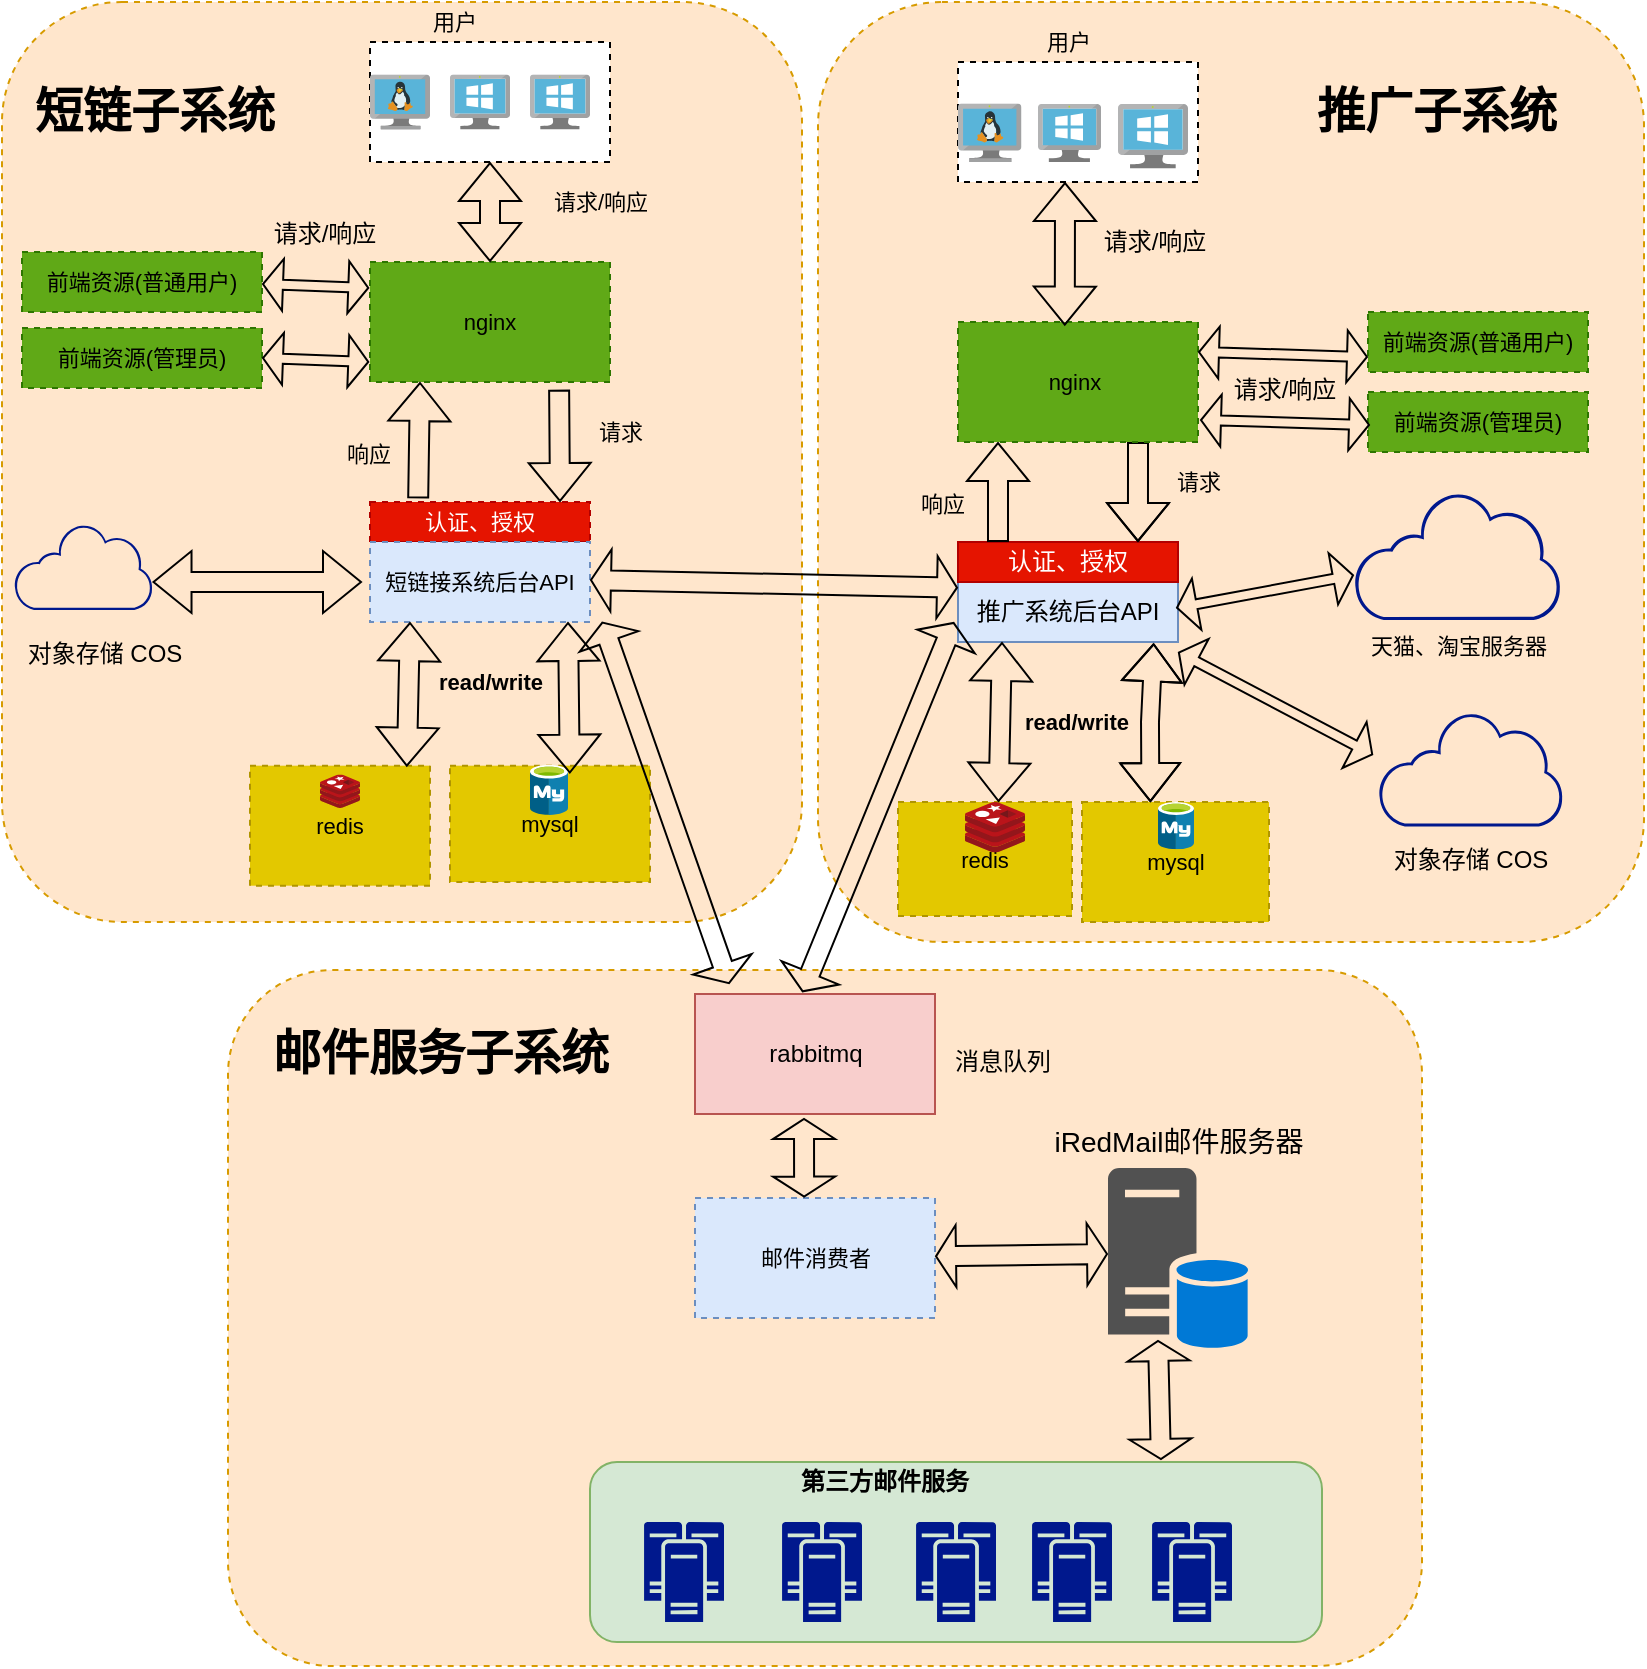 <mxfile version="18.1.1" type="github">
  <diagram id="CSwuzUKMIccfADh2_HcM" name="第 1 页">
    <mxGraphModel dx="1038" dy="539" grid="0" gridSize="10" guides="1" tooltips="1" connect="1" arrows="1" fold="1" page="1" pageScale="1" pageWidth="827" pageHeight="1169" math="0" shadow="0">
      <root>
        <mxCell id="0" />
        <mxCell id="1" parent="0" />
        <mxCell id="Br_0iNkM0B_P52d63Boj-1" value="" style="rounded=1;whiteSpace=wrap;html=1;dashed=1;fillColor=#ffe6cc;strokeColor=#d79b00;" vertex="1" parent="1">
          <mxGeometry y="10" width="400" height="460" as="geometry" />
        </mxCell>
        <mxCell id="Br_0iNkM0B_P52d63Boj-2" value="认证、授权" style="rounded=0;whiteSpace=wrap;html=1;dashed=1;fontFamily=Helvetica;fontSize=11;fontColor=#ffffff;fillColor=#e51400;strokeColor=#B20000;" vertex="1" parent="1">
          <mxGeometry x="184" y="260" width="110" height="20" as="geometry" />
        </mxCell>
        <mxCell id="Br_0iNkM0B_P52d63Boj-3" value="短链接系统后台API" style="rounded=0;whiteSpace=wrap;html=1;dashed=1;fontFamily=Helvetica;fontSize=11;fillColor=#dae8fc;strokeColor=#6c8ebf;" vertex="1" parent="1">
          <mxGeometry x="184" y="280" width="110" height="40" as="geometry" />
        </mxCell>
        <mxCell id="Br_0iNkM0B_P52d63Boj-4" value="redis" style="rounded=0;whiteSpace=wrap;html=1;dashed=1;fontFamily=Helvetica;fontSize=11;fontColor=#000000;fillColor=#e3c800;strokeColor=#B09500;" vertex="1" parent="1">
          <mxGeometry x="124" y="391.84" width="90" height="60" as="geometry" />
        </mxCell>
        <mxCell id="Br_0iNkM0B_P52d63Boj-5" value="" style="sketch=0;aspect=fixed;html=1;points=[];align=center;image;fontSize=12;image=img/lib/mscae/Cache_Redis_Product.svg;dashed=1;fontFamily=Helvetica;fontColor=default;" vertex="1" parent="1">
          <mxGeometry x="159" y="396.2" width="20" height="16.8" as="geometry" />
        </mxCell>
        <mxCell id="Br_0iNkM0B_P52d63Boj-6" value="mysql" style="rounded=0;whiteSpace=wrap;html=1;dashed=1;fontFamily=Helvetica;fontSize=11;fontColor=#000000;fillColor=#e3c800;strokeColor=#B09500;" vertex="1" parent="1">
          <mxGeometry x="224" y="391.84" width="100" height="58.16" as="geometry" />
        </mxCell>
        <mxCell id="Br_0iNkM0B_P52d63Boj-7" value="" style="sketch=0;aspect=fixed;html=1;points=[];align=center;image;fontSize=12;image=img/lib/mscae/Azure_Database_for_MySQL_servers.svg;dashed=1;fontFamily=Helvetica;fontColor=default;" vertex="1" parent="1">
          <mxGeometry x="264" y="391.44" width="19" height="25" as="geometry" />
        </mxCell>
        <mxCell id="Br_0iNkM0B_P52d63Boj-8" value="" style="shape=flexArrow;endArrow=classic;startArrow=classic;html=1;rounded=0;labelBackgroundColor=default;fontFamily=Helvetica;fontSize=11;fontColor=default;strokeColor=default;exitX=0.871;exitY=0.008;exitDx=0;exitDy=0;exitPerimeter=0;" edge="1" parent="1" source="Br_0iNkM0B_P52d63Boj-4">
          <mxGeometry width="100" height="100" relative="1" as="geometry">
            <mxPoint x="104" y="420" as="sourcePoint" />
            <mxPoint x="204" y="320" as="targetPoint" />
          </mxGeometry>
        </mxCell>
        <mxCell id="Br_0iNkM0B_P52d63Boj-9" value="" style="shape=flexArrow;endArrow=classic;startArrow=classic;html=1;rounded=0;labelBackgroundColor=default;fontFamily=Helvetica;fontSize=11;fontColor=default;strokeColor=default;exitX=1.048;exitY=0.173;exitDx=0;exitDy=0;exitPerimeter=0;" edge="1" parent="1" source="Br_0iNkM0B_P52d63Boj-7">
          <mxGeometry width="100" height="100" relative="1" as="geometry">
            <mxPoint x="183" y="420" as="sourcePoint" />
            <mxPoint x="283" y="320" as="targetPoint" />
          </mxGeometry>
        </mxCell>
        <mxCell id="Br_0iNkM0B_P52d63Boj-10" value="&lt;b&gt;read/write&lt;/b&gt;" style="text;html=1;align=center;verticalAlign=middle;resizable=0;points=[];autosize=1;strokeColor=none;fillColor=none;fontSize=11;fontFamily=Helvetica;fontColor=default;" vertex="1" parent="1">
          <mxGeometry x="209" y="340" width="70" height="20" as="geometry" />
        </mxCell>
        <mxCell id="Br_0iNkM0B_P52d63Boj-11" value="&lt;font color=&quot;#000000&quot;&gt;nginx&lt;/font&gt;" style="rounded=0;whiteSpace=wrap;html=1;dashed=1;fontFamily=Helvetica;fontSize=11;fontColor=#ffffff;fillColor=#60a917;strokeColor=#2D7600;" vertex="1" parent="1">
          <mxGeometry x="184" y="140" width="120" height="60" as="geometry" />
        </mxCell>
        <mxCell id="Br_0iNkM0B_P52d63Boj-12" value="&lt;font color=&quot;#000000&quot;&gt;前端资源(普通用户)&lt;/font&gt;" style="rounded=0;whiteSpace=wrap;html=1;dashed=1;fontFamily=Helvetica;fontSize=11;fontColor=#ffffff;fillColor=#60a917;strokeColor=#2D7600;" vertex="1" parent="1">
          <mxGeometry x="10" y="135" width="120" height="30" as="geometry" />
        </mxCell>
        <mxCell id="Br_0iNkM0B_P52d63Boj-16" value="" style="shape=flexArrow;endArrow=classic;html=1;rounded=0;labelBackgroundColor=default;fontFamily=Helvetica;fontSize=11;fontColor=default;strokeColor=default;exitX=0.219;exitY=-0.091;exitDx=0;exitDy=0;exitPerimeter=0;" edge="1" parent="1" source="Br_0iNkM0B_P52d63Boj-2">
          <mxGeometry width="50" height="50" relative="1" as="geometry">
            <mxPoint x="159" y="250" as="sourcePoint" />
            <mxPoint x="209" y="200" as="targetPoint" />
          </mxGeometry>
        </mxCell>
        <mxCell id="Br_0iNkM0B_P52d63Boj-17" value="" style="shape=flexArrow;endArrow=classic;html=1;rounded=0;labelBackgroundColor=default;fontFamily=Helvetica;fontSize=11;fontColor=default;strokeColor=default;exitX=0.788;exitY=1.063;exitDx=0;exitDy=0;exitPerimeter=0;" edge="1" parent="1" source="Br_0iNkM0B_P52d63Boj-11">
          <mxGeometry width="50" height="50" relative="1" as="geometry">
            <mxPoint x="229" y="310" as="sourcePoint" />
            <mxPoint x="279" y="260" as="targetPoint" />
          </mxGeometry>
        </mxCell>
        <mxCell id="Br_0iNkM0B_P52d63Boj-18" value="响应" style="text;html=1;align=center;verticalAlign=middle;resizable=0;points=[];autosize=1;strokeColor=none;fillColor=none;fontSize=11;fontFamily=Helvetica;fontColor=default;" vertex="1" parent="1">
          <mxGeometry x="163" y="226" width="40" height="20" as="geometry" />
        </mxCell>
        <mxCell id="Br_0iNkM0B_P52d63Boj-19" value="请求" style="text;html=1;align=center;verticalAlign=middle;resizable=0;points=[];autosize=1;strokeColor=none;fillColor=none;fontSize=11;fontFamily=Helvetica;fontColor=default;" vertex="1" parent="1">
          <mxGeometry x="289" y="215" width="40" height="20" as="geometry" />
        </mxCell>
        <mxCell id="Br_0iNkM0B_P52d63Boj-20" value="" style="rounded=0;whiteSpace=wrap;html=1;dashed=1;fontFamily=Helvetica;fontSize=11;fontColor=default;" vertex="1" parent="1">
          <mxGeometry x="184" y="30" width="120" height="60" as="geometry" />
        </mxCell>
        <mxCell id="Br_0iNkM0B_P52d63Boj-21" value="" style="sketch=0;aspect=fixed;html=1;points=[];align=center;image;fontSize=12;image=img/lib/mscae/VM_Linux.svg;dashed=1;fontFamily=Helvetica;fontColor=default;" vertex="1" parent="1">
          <mxGeometry x="184" y="46.2" width="30" height="27.6" as="geometry" />
        </mxCell>
        <mxCell id="Br_0iNkM0B_P52d63Boj-22" value="" style="sketch=0;aspect=fixed;html=1;points=[];align=center;image;fontSize=12;image=img/lib/mscae/VirtualMachineWindows.svg;dashed=1;fontFamily=Helvetica;fontColor=default;" vertex="1" parent="1">
          <mxGeometry x="224" y="46.2" width="30" height="27.6" as="geometry" />
        </mxCell>
        <mxCell id="Br_0iNkM0B_P52d63Boj-23" value="" style="sketch=0;aspect=fixed;html=1;points=[];align=center;image;fontSize=12;image=img/lib/mscae/VirtualMachineWindows.svg;dashed=1;fontFamily=Helvetica;fontColor=default;" vertex="1" parent="1">
          <mxGeometry x="264" y="46.2" width="30" height="27.6" as="geometry" />
        </mxCell>
        <mxCell id="Br_0iNkM0B_P52d63Boj-24" value="用户" style="text;html=1;align=center;verticalAlign=middle;resizable=0;points=[];autosize=1;strokeColor=none;fillColor=none;fontSize=11;fontFamily=Helvetica;fontColor=default;" vertex="1" parent="1">
          <mxGeometry x="206" y="10" width="40" height="20" as="geometry" />
        </mxCell>
        <mxCell id="Br_0iNkM0B_P52d63Boj-25" value="请求/响应" style="text;html=1;align=center;verticalAlign=middle;resizable=0;points=[];autosize=1;strokeColor=none;fillColor=none;fontSize=11;fontFamily=Helvetica;fontColor=default;" vertex="1" parent="1">
          <mxGeometry x="264" y="100" width="70" height="20" as="geometry" />
        </mxCell>
        <mxCell id="Br_0iNkM0B_P52d63Boj-30" value="&lt;font color=&quot;#000000&quot;&gt;前端资源(管理员)&lt;/font&gt;" style="rounded=0;whiteSpace=wrap;html=1;dashed=1;fontFamily=Helvetica;fontSize=11;fontColor=#ffffff;fillColor=#60a917;strokeColor=#2D7600;" vertex="1" parent="1">
          <mxGeometry x="10" y="173" width="120" height="30" as="geometry" />
        </mxCell>
        <mxCell id="Br_0iNkM0B_P52d63Boj-32" value="&lt;h1 style=&quot;outline: none; margin: 0px; padding: 0px; font-size: 40px; box-sizing: border-box; -webkit-tap-highlight-color: transparent; line-height: 52px; font-weight: 500; overflow: hidden; text-overflow: ellipsis; font-family: &amp;quot;pingfang SC&amp;quot;, &amp;quot;helvetica neue&amp;quot;, arial, &amp;quot;hiragino sans gb&amp;quot;, &amp;quot;microsoft yahei ui&amp;quot;, &amp;quot;microsoft yahei&amp;quot;, simsun, sans-serif; text-align: start; background-color: rgb(241, 243, 244);&quot; id=&quot;hero_tit&quot; class=&quot;tpm-prod-hero__tit&quot;&gt;&lt;br&gt;&lt;/h1&gt;" style="sketch=0;aspect=fixed;pointerEvents=1;shadow=0;dashed=0;html=1;strokeColor=none;labelPosition=center;verticalLabelPosition=bottom;verticalAlign=top;align=center;fillColor=#00188D;shape=mxgraph.mscae.enterprise.internet_hollow;fontFamily=Helvetica;fontSize=11;fontColor=default;" vertex="1" parent="1">
          <mxGeometry x="6.0" y="271" width="69.26" height="42.94" as="geometry" />
        </mxCell>
        <mxCell id="Br_0iNkM0B_P52d63Boj-33" value="对象存储 COS" style="text;html=1;align=center;verticalAlign=middle;resizable=0;points=[];autosize=1;strokeColor=none;fillColor=none;" vertex="1" parent="1">
          <mxGeometry x="6" y="325.8" width="90" height="20" as="geometry" />
        </mxCell>
        <mxCell id="Br_0iNkM0B_P52d63Boj-35" value="" style="shape=flexArrow;endArrow=classic;startArrow=classic;html=1;rounded=0;" edge="1" parent="1">
          <mxGeometry width="100" height="100" relative="1" as="geometry">
            <mxPoint x="75.26" y="300" as="sourcePoint" />
            <mxPoint x="180" y="300" as="targetPoint" />
          </mxGeometry>
        </mxCell>
        <mxCell id="Br_0iNkM0B_P52d63Boj-36" value="" style="shape=flexArrow;endArrow=classic;startArrow=classic;html=1;rounded=0;" edge="1" parent="1" source="Br_0iNkM0B_P52d63Boj-11">
          <mxGeometry width="100" height="100" relative="1" as="geometry">
            <mxPoint x="144" y="190" as="sourcePoint" />
            <mxPoint x="244" y="90" as="targetPoint" />
          </mxGeometry>
        </mxCell>
        <mxCell id="Br_0iNkM0B_P52d63Boj-43" value="" style="shape=flexArrow;endArrow=classic;startArrow=classic;html=1;rounded=0;startSize=3;endSize=3;entryX=-0.003;entryY=0.867;entryDx=0;entryDy=0;entryPerimeter=0;width=5;" edge="1" parent="1">
          <mxGeometry width="100" height="100" relative="1" as="geometry">
            <mxPoint x="130" y="188" as="sourcePoint" />
            <mxPoint x="183.64" y="190.02" as="targetPoint" />
          </mxGeometry>
        </mxCell>
        <mxCell id="Br_0iNkM0B_P52d63Boj-44" value="" style="shape=flexArrow;endArrow=classic;startArrow=classic;html=1;rounded=0;startSize=3;endSize=3;entryX=-0.003;entryY=0.867;entryDx=0;entryDy=0;entryPerimeter=0;width=5;" edge="1" parent="1">
          <mxGeometry width="100" height="100" relative="1" as="geometry">
            <mxPoint x="130" y="151" as="sourcePoint" />
            <mxPoint x="183.64" y="153.02" as="targetPoint" />
          </mxGeometry>
        </mxCell>
        <mxCell id="Br_0iNkM0B_P52d63Boj-45" value="" style="rounded=1;whiteSpace=wrap;html=1;dashed=1;fillColor=#ffe6cc;strokeColor=#d79b00;" vertex="1" parent="1">
          <mxGeometry x="408" y="10" width="413" height="470" as="geometry" />
        </mxCell>
        <mxCell id="Br_0iNkM0B_P52d63Boj-46" value="推广系统后台API" style="rounded=0;whiteSpace=wrap;html=1;fillColor=#dae8fc;strokeColor=#6c8ebf;" vertex="1" parent="1">
          <mxGeometry x="478" y="300" width="110" height="30" as="geometry" />
        </mxCell>
        <mxCell id="Br_0iNkM0B_P52d63Boj-47" value="认证、授权" style="rounded=0;whiteSpace=wrap;html=1;fillColor=#e51400;strokeColor=#B20000;fontColor=#ffffff;" vertex="1" parent="1">
          <mxGeometry x="478" y="280" width="110" height="20" as="geometry" />
        </mxCell>
        <mxCell id="Br_0iNkM0B_P52d63Boj-48" value="" style="shape=flexArrow;endArrow=classic;html=1;rounded=0;" edge="1" parent="1">
          <mxGeometry width="50" height="50" relative="1" as="geometry">
            <mxPoint x="498" y="280" as="sourcePoint" />
            <mxPoint x="498" y="230" as="targetPoint" />
          </mxGeometry>
        </mxCell>
        <mxCell id="Br_0iNkM0B_P52d63Boj-50" value="" style="shape=flexArrow;endArrow=classic;html=1;rounded=0;entryX=0.818;entryY=0;entryDx=0;entryDy=0;entryPerimeter=0;" edge="1" parent="1" target="Br_0iNkM0B_P52d63Boj-47">
          <mxGeometry width="50" height="50" relative="1" as="geometry">
            <mxPoint x="568" y="230" as="sourcePoint" />
            <mxPoint x="618" y="170" as="targetPoint" />
            <Array as="points">
              <mxPoint x="568" y="240" />
            </Array>
          </mxGeometry>
        </mxCell>
        <mxCell id="Br_0iNkM0B_P52d63Boj-52" value="&lt;font color=&quot;#000000&quot;&gt;nginx&amp;nbsp;&lt;/font&gt;" style="rounded=0;whiteSpace=wrap;html=1;fontFamily=Helvetica;fontSize=11;fontColor=#ffffff;dashed=1;fillColor=#60a917;strokeColor=#2D7600;" vertex="1" parent="1">
          <mxGeometry x="478" y="170" width="120" height="60" as="geometry" />
        </mxCell>
        <mxCell id="Br_0iNkM0B_P52d63Boj-53" value="&lt;font color=&quot;#000000&quot;&gt;前端资源(普通用户)&lt;/font&gt;" style="rounded=0;whiteSpace=wrap;html=1;dashed=1;fontFamily=Helvetica;fontSize=11;fontColor=#ffffff;fillColor=#60a917;strokeColor=#2D7600;" vertex="1" parent="1">
          <mxGeometry x="683" y="165" width="110" height="30" as="geometry" />
        </mxCell>
        <mxCell id="Br_0iNkM0B_P52d63Boj-56" value="" style="rounded=0;whiteSpace=wrap;html=1;dashed=1;fontFamily=Helvetica;fontSize=11;fontColor=default;" vertex="1" parent="1">
          <mxGeometry x="478" y="40" width="120" height="60" as="geometry" />
        </mxCell>
        <mxCell id="Br_0iNkM0B_P52d63Boj-57" value="用户" style="text;html=1;align=center;verticalAlign=middle;resizable=0;points=[];autosize=1;strokeColor=none;fillColor=none;fontSize=11;fontFamily=Helvetica;fontColor=default;" vertex="1" parent="1">
          <mxGeometry x="513" y="20" width="40" height="20" as="geometry" />
        </mxCell>
        <mxCell id="Br_0iNkM0B_P52d63Boj-58" value="天猫、淘宝服务器" style="sketch=0;aspect=fixed;pointerEvents=1;shadow=0;dashed=0;html=1;strokeColor=none;labelPosition=center;verticalLabelPosition=bottom;verticalAlign=top;align=center;fillColor=#00188D;shape=mxgraph.mscae.enterprise.internet_hollow;fontFamily=Helvetica;fontSize=11;fontColor=default;" vertex="1" parent="1">
          <mxGeometry x="676" y="254.98" width="103.26" height="64.02" as="geometry" />
        </mxCell>
        <mxCell id="Br_0iNkM0B_P52d63Boj-61" value="redis" style="rounded=0;whiteSpace=wrap;html=1;dashed=1;fontFamily=Helvetica;fontSize=11;fontColor=#000000;fillColor=#e3c800;strokeColor=#B09500;" vertex="1" parent="1">
          <mxGeometry x="448" y="410" width="87" height="57" as="geometry" />
        </mxCell>
        <mxCell id="Br_0iNkM0B_P52d63Boj-62" value="mysql" style="rounded=0;whiteSpace=wrap;html=1;dashed=1;fontFamily=Helvetica;fontSize=11;fontColor=#000000;fillColor=#e3c800;strokeColor=#B09500;" vertex="1" parent="1">
          <mxGeometry x="540" y="410" width="93.5" height="60" as="geometry" />
        </mxCell>
        <mxCell id="Br_0iNkM0B_P52d63Boj-63" value="" style="shape=flexArrow;endArrow=classic;startArrow=classic;html=1;rounded=0;labelBackgroundColor=default;fontFamily=Helvetica;fontSize=11;fontColor=default;strokeColor=default;width=8.966;endSize=5.869;exitX=0.398;exitY=0.001;exitDx=0;exitDy=0;exitPerimeter=0;entryX=0.844;entryY=1.021;entryDx=0;entryDy=0;entryPerimeter=0;" edge="1" parent="1">
          <mxGeometry width="100" height="100" relative="1" as="geometry">
            <mxPoint x="574.213" y="410.06" as="sourcePoint" />
            <mxPoint x="575.84" y="330.63" as="targetPoint" />
            <Array as="points">
              <mxPoint x="574" y="370" />
            </Array>
          </mxGeometry>
        </mxCell>
        <mxCell id="Br_0iNkM0B_P52d63Boj-64" value="" style="shape=flexArrow;endArrow=classic;startArrow=classic;html=1;rounded=0;labelBackgroundColor=default;fontFamily=Helvetica;fontSize=11;fontColor=default;strokeColor=default;exitX=0.75;exitY=0;exitDx=0;exitDy=0;" edge="1" parent="1">
          <mxGeometry width="100" height="100" relative="1" as="geometry">
            <mxPoint x="498.25" y="410.0" as="sourcePoint" />
            <mxPoint x="500" y="330" as="targetPoint" />
          </mxGeometry>
        </mxCell>
        <mxCell id="Br_0iNkM0B_P52d63Boj-65" value="" style="sketch=0;aspect=fixed;html=1;points=[];align=center;image;fontSize=12;image=img/lib/mscae/Cache_Redis_Product.svg;dashed=1;fontFamily=Helvetica;fontColor=default;" vertex="1" parent="1">
          <mxGeometry x="481.5" y="410" width="30" height="25.2" as="geometry" />
        </mxCell>
        <mxCell id="Br_0iNkM0B_P52d63Boj-66" value="" style="sketch=0;aspect=fixed;html=1;points=[];align=center;image;fontSize=12;image=img/lib/mscae/VM_Linux.svg;dashed=1;fontFamily=Helvetica;fontColor=default;" vertex="1" parent="1">
          <mxGeometry x="478" y="60.8" width="31.74" height="29.2" as="geometry" />
        </mxCell>
        <mxCell id="Br_0iNkM0B_P52d63Boj-67" value="" style="sketch=0;aspect=fixed;html=1;points=[];align=center;image;fontSize=12;image=img/lib/mscae/VirtualMachineWindows.svg;dashed=1;fontFamily=Helvetica;fontColor=default;" vertex="1" parent="1">
          <mxGeometry x="518" y="61" width="31.52" height="29" as="geometry" />
        </mxCell>
        <mxCell id="Br_0iNkM0B_P52d63Boj-68" value="" style="sketch=0;aspect=fixed;html=1;points=[];align=center;image;fontSize=12;image=img/lib/mscae/VirtualMachineWindows.svg;dashed=1;fontFamily=Helvetica;fontColor=default;" vertex="1" parent="1">
          <mxGeometry x="558" y="61" width="35" height="32.2" as="geometry" />
        </mxCell>
        <mxCell id="Br_0iNkM0B_P52d63Boj-69" value="" style="sketch=0;aspect=fixed;html=1;points=[];align=center;image;fontSize=12;image=img/lib/mscae/Azure_Database_for_MySQL_servers.svg;dashed=1;fontFamily=Helvetica;fontColor=default;" vertex="1" parent="1">
          <mxGeometry x="578" y="410" width="18" height="23.68" as="geometry" />
        </mxCell>
        <mxCell id="Br_0iNkM0B_P52d63Boj-70" value="read/write" style="text;html=1;align=center;verticalAlign=middle;resizable=0;points=[];autosize=1;strokeColor=none;fillColor=none;fontSize=11;fontFamily=Helvetica;fontColor=default;fontStyle=1" vertex="1" parent="1">
          <mxGeometry x="502" y="360" width="70" height="20" as="geometry" />
        </mxCell>
        <mxCell id="Br_0iNkM0B_P52d63Boj-71" value="&lt;font color=&quot;#000000&quot;&gt;前端资源(管理员)&lt;/font&gt;" style="rounded=0;whiteSpace=wrap;html=1;dashed=1;fontFamily=Helvetica;fontSize=11;fontColor=#ffffff;fillColor=#60a917;strokeColor=#2D7600;" vertex="1" parent="1">
          <mxGeometry x="683" y="205" width="110" height="30" as="geometry" />
        </mxCell>
        <mxCell id="Br_0iNkM0B_P52d63Boj-73" value="请求/响应" style="text;html=1;align=center;verticalAlign=middle;resizable=0;points=[];autosize=1;strokeColor=none;fillColor=none;" vertex="1" parent="1">
          <mxGeometry x="610.5" y="195" width="61" height="18" as="geometry" />
        </mxCell>
        <mxCell id="Br_0iNkM0B_P52d63Boj-74" value="&lt;h1 style=&quot;outline: none; margin: 0px; padding: 0px; font-size: 40px; box-sizing: border-box; -webkit-tap-highlight-color: transparent; line-height: 52px; font-weight: 500; overflow: hidden; text-overflow: ellipsis; font-family: &amp;quot;pingfang SC&amp;quot;, &amp;quot;helvetica neue&amp;quot;, arial, &amp;quot;hiragino sans gb&amp;quot;, &amp;quot;microsoft yahei ui&amp;quot;, &amp;quot;microsoft yahei&amp;quot;, simsun, sans-serif; text-align: start; background-color: rgb(241, 243, 244);&quot; id=&quot;hero_tit&quot; class=&quot;tpm-prod-hero__tit&quot;&gt;&lt;br&gt;&lt;/h1&gt;" style="sketch=0;aspect=fixed;pointerEvents=1;shadow=0;dashed=0;html=1;strokeColor=none;labelPosition=center;verticalLabelPosition=bottom;verticalAlign=top;align=center;fillColor=#00188D;shape=mxgraph.mscae.enterprise.internet_hollow;fontFamily=Helvetica;fontSize=11;fontColor=default;" vertex="1" parent="1">
          <mxGeometry x="688.13" y="365" width="92.26" height="57.2" as="geometry" />
        </mxCell>
        <mxCell id="Br_0iNkM0B_P52d63Boj-75" value="对象存储 COS" style="text;html=1;align=center;verticalAlign=middle;resizable=0;points=[];autosize=1;strokeColor=none;fillColor=none;" vertex="1" parent="1">
          <mxGeometry x="689.26" y="428.5" width="90" height="20" as="geometry" />
        </mxCell>
        <mxCell id="Br_0iNkM0B_P52d63Boj-77" value="" style="shape=flexArrow;endArrow=classic;startArrow=classic;html=1;rounded=0;exitX=0.445;exitY=0.03;exitDx=0;exitDy=0;exitPerimeter=0;" edge="1" parent="1" source="Br_0iNkM0B_P52d63Boj-52">
          <mxGeometry width="100" height="100" relative="1" as="geometry">
            <mxPoint x="431.5" y="200" as="sourcePoint" />
            <mxPoint x="531.5" y="100" as="targetPoint" />
          </mxGeometry>
        </mxCell>
        <mxCell id="Br_0iNkM0B_P52d63Boj-78" value="请求/响应" style="text;html=1;align=center;verticalAlign=middle;resizable=0;points=[];autosize=1;strokeColor=none;fillColor=none;" vertex="1" parent="1">
          <mxGeometry x="540.5" y="120" width="70" height="20" as="geometry" />
        </mxCell>
        <mxCell id="Br_0iNkM0B_P52d63Boj-80" value="" style="shape=flexArrow;endArrow=classic;startArrow=classic;html=1;rounded=0;startSize=3;endSize=3;entryX=0;entryY=0.75;entryDx=0;entryDy=0;width=5;" edge="1" parent="1" target="Br_0iNkM0B_P52d63Boj-53">
          <mxGeometry width="100" height="100" relative="1" as="geometry">
            <mxPoint x="598" y="185" as="sourcePoint" />
            <mxPoint x="698" y="85" as="targetPoint" />
          </mxGeometry>
        </mxCell>
        <mxCell id="Br_0iNkM0B_P52d63Boj-81" value="" style="shape=flexArrow;endArrow=classic;startArrow=classic;html=1;rounded=0;startSize=3;endSize=3;entryX=0;entryY=0.75;entryDx=0;entryDy=0;width=5;" edge="1" parent="1">
          <mxGeometry width="100" height="100" relative="1" as="geometry">
            <mxPoint x="599" y="219" as="sourcePoint" />
            <mxPoint x="684" y="221.5" as="targetPoint" />
          </mxGeometry>
        </mxCell>
        <mxCell id="Br_0iNkM0B_P52d63Boj-82" value="请求/响应" style="text;html=1;align=center;verticalAlign=middle;resizable=0;points=[];autosize=1;strokeColor=none;fillColor=none;" vertex="1" parent="1">
          <mxGeometry x="130" y="117" width="61" height="18" as="geometry" />
        </mxCell>
        <mxCell id="Br_0iNkM0B_P52d63Boj-83" value="短链子系统" style="text;html=1;align=center;verticalAlign=middle;resizable=0;points=[];autosize=1;strokeColor=none;fillColor=none;fontStyle=1;fontSize=24;" vertex="1" parent="1">
          <mxGeometry x="11" y="48" width="130" height="33" as="geometry" />
        </mxCell>
        <mxCell id="Br_0iNkM0B_P52d63Boj-84" value="&lt;b&gt;推广子系统&lt;/b&gt;" style="text;html=1;align=center;verticalAlign=middle;resizable=0;points=[];autosize=1;strokeColor=none;fillColor=none;fontSize=24;" vertex="1" parent="1">
          <mxGeometry x="652" y="48" width="130" height="33" as="geometry" />
        </mxCell>
        <mxCell id="Br_0iNkM0B_P52d63Boj-85" value="" style="rounded=1;whiteSpace=wrap;html=1;dashed=1;fontSize=24;fillColor=#ffe6cc;strokeColor=#d79b00;" vertex="1" parent="1">
          <mxGeometry x="113" y="494" width="597" height="348" as="geometry" />
        </mxCell>
        <mxCell id="Br_0iNkM0B_P52d63Boj-87" value="" style="shape=flexArrow;endArrow=classic;startArrow=classic;html=1;rounded=0;fontSize=24;startSize=3;endSize=3;width=5;" edge="1" parent="1" target="Br_0iNkM0B_P52d63Boj-58">
          <mxGeometry width="100" height="100" relative="1" as="geometry">
            <mxPoint x="587" y="313" as="sourcePoint" />
            <mxPoint x="687" y="213" as="targetPoint" />
          </mxGeometry>
        </mxCell>
        <mxCell id="Br_0iNkM0B_P52d63Boj-89" value="" style="shape=flexArrow;endArrow=classic;startArrow=classic;html=1;rounded=0;fontSize=24;startSize=3;endSize=3;entryX=-0.028;entryY=0.374;entryDx=0;entryDy=0;entryPerimeter=0;width=5;" edge="1" parent="1" target="Br_0iNkM0B_P52d63Boj-74">
          <mxGeometry width="100" height="100" relative="1" as="geometry">
            <mxPoint x="588" y="335" as="sourcePoint" />
            <mxPoint x="688" y="235" as="targetPoint" />
          </mxGeometry>
        </mxCell>
        <mxCell id="Br_0iNkM0B_P52d63Boj-91" value="" style="shape=flexArrow;endArrow=classic;startArrow=classic;html=1;rounded=0;fontSize=24;startSize=3;endSize=3;" edge="1" parent="1">
          <mxGeometry width="100" height="100" relative="1" as="geometry">
            <mxPoint x="294" y="299" as="sourcePoint" />
            <mxPoint x="478" y="302.849" as="targetPoint" />
          </mxGeometry>
        </mxCell>
        <mxCell id="Br_0iNkM0B_P52d63Boj-94" value="rabbitmq" style="rounded=0;whiteSpace=wrap;html=1;fillColor=#f8cecc;strokeColor=#b85450;" vertex="1" parent="1">
          <mxGeometry x="346.5" y="506" width="120" height="60" as="geometry" />
        </mxCell>
        <mxCell id="Br_0iNkM0B_P52d63Boj-95" value="" style="shape=flexArrow;endArrow=classic;startArrow=classic;html=1;rounded=0;fontSize=24;startSize=3;endSize=3;entryX=0.143;entryY=0.017;entryDx=0;entryDy=0;entryPerimeter=0;" edge="1" parent="1">
          <mxGeometry width="100" height="100" relative="1" as="geometry">
            <mxPoint x="300" y="319.8" as="sourcePoint" />
            <mxPoint x="363.66" y="501.02" as="targetPoint" />
          </mxGeometry>
        </mxCell>
        <mxCell id="Br_0iNkM0B_P52d63Boj-96" value="" style="shape=flexArrow;endArrow=classic;startArrow=classic;html=1;rounded=0;fontSize=24;startSize=3;endSize=3;exitX=0.481;exitY=0.032;exitDx=0;exitDy=0;exitPerimeter=0;" edge="1" parent="1" source="Br_0iNkM0B_P52d63Boj-85">
          <mxGeometry width="100" height="100" relative="1" as="geometry">
            <mxPoint x="376" y="420" as="sourcePoint" />
            <mxPoint x="476" y="320" as="targetPoint" />
          </mxGeometry>
        </mxCell>
        <mxCell id="Br_0iNkM0B_P52d63Boj-97" value="&lt;b&gt;邮件服务子系统&lt;/b&gt;" style="text;html=1;align=center;verticalAlign=middle;resizable=0;points=[];autosize=1;strokeColor=none;fillColor=none;fontSize=24;" vertex="1" parent="1">
          <mxGeometry x="130" y="519.5" width="178" height="33" as="geometry" />
        </mxCell>
        <mxCell id="Br_0iNkM0B_P52d63Boj-98" value="请求" style="text;html=1;align=center;verticalAlign=middle;resizable=0;points=[];autosize=1;strokeColor=none;fillColor=none;fontSize=11;fontFamily=Helvetica;fontColor=default;" vertex="1" parent="1">
          <mxGeometry x="578" y="240" width="40" height="20" as="geometry" />
        </mxCell>
        <mxCell id="Br_0iNkM0B_P52d63Boj-99" value="响应" style="text;html=1;align=center;verticalAlign=middle;resizable=0;points=[];autosize=1;strokeColor=none;fillColor=none;fontSize=11;fontFamily=Helvetica;fontColor=default;" vertex="1" parent="1">
          <mxGeometry x="450" y="251" width="40" height="20" as="geometry" />
        </mxCell>
        <mxCell id="Br_0iNkM0B_P52d63Boj-100" value="邮件消费者" style="rounded=0;whiteSpace=wrap;html=1;dashed=1;fontFamily=Helvetica;fontSize=11;fillColor=#dae8fc;strokeColor=#6c8ebf;" vertex="1" parent="1">
          <mxGeometry x="346.5" y="608" width="120" height="60" as="geometry" />
        </mxCell>
        <mxCell id="Br_0iNkM0B_P52d63Boj-101" value="" style="sketch=0;pointerEvents=1;shadow=0;dashed=0;html=1;strokeColor=none;labelPosition=center;verticalLabelPosition=bottom;verticalAlign=top;align=center;fillColor=#515151;shape=mxgraph.mscae.system_center.primary_site;fontFamily=Helvetica;fontSize=11;fontColor=default;" vertex="1" parent="1">
          <mxGeometry x="553" y="593" width="70" height="90" as="geometry" />
        </mxCell>
        <mxCell id="Br_0iNkM0B_P52d63Boj-103" value="" style="shape=flexArrow;endArrow=classic;startArrow=classic;html=1;rounded=0;fontSize=24;startSize=3;endSize=3;exitX=0.563;exitY=-0.003;exitDx=0;exitDy=0;exitPerimeter=0;" edge="1" parent="1">
          <mxGeometry width="100" height="100" relative="1" as="geometry">
            <mxPoint x="401.06" y="607.82" as="sourcePoint" />
            <mxPoint x="401" y="568" as="targetPoint" />
          </mxGeometry>
        </mxCell>
        <mxCell id="Br_0iNkM0B_P52d63Boj-105" value="" style="shape=flexArrow;endArrow=classic;startArrow=classic;html=1;rounded=0;fontSize=24;startSize=3;endSize=3;" edge="1" parent="1" source="Br_0iNkM0B_P52d63Boj-100">
          <mxGeometry width="100" height="100" relative="1" as="geometry">
            <mxPoint x="453" y="732" as="sourcePoint" />
            <mxPoint x="553" y="636" as="targetPoint" />
          </mxGeometry>
        </mxCell>
        <mxCell id="Br_0iNkM0B_P52d63Boj-106" value="&lt;span style=&quot;font-size: 12px;&quot;&gt;消息队列&lt;/span&gt;" style="text;html=1;align=center;verticalAlign=middle;resizable=0;points=[];autosize=1;strokeColor=none;fillColor=none;fontSize=24;" vertex="1" parent="1">
          <mxGeometry x="471" y="517.5" width="58" height="37" as="geometry" />
        </mxCell>
        <mxCell id="Br_0iNkM0B_P52d63Boj-108" value="" style="rounded=1;whiteSpace=wrap;html=1;fillColor=#d5e8d4;strokeColor=#82b366;" vertex="1" parent="1">
          <mxGeometry x="294" y="740" width="366" height="90" as="geometry" />
        </mxCell>
        <mxCell id="Br_0iNkM0B_P52d63Boj-109" value="" style="sketch=0;aspect=fixed;pointerEvents=1;shadow=0;dashed=0;html=1;strokeColor=none;labelPosition=center;verticalLabelPosition=bottom;verticalAlign=top;align=center;fillColor=#00188D;shape=mxgraph.mscae.enterprise.cluster_server" vertex="1" parent="1">
          <mxGeometry x="321" y="770" width="40" height="50" as="geometry" />
        </mxCell>
        <mxCell id="Br_0iNkM0B_P52d63Boj-110" value="" style="sketch=0;aspect=fixed;pointerEvents=1;shadow=0;dashed=0;html=1;strokeColor=none;labelPosition=center;verticalLabelPosition=bottom;verticalAlign=top;align=center;fillColor=#00188D;shape=mxgraph.mscae.enterprise.cluster_server" vertex="1" parent="1">
          <mxGeometry x="390" y="770" width="40" height="50" as="geometry" />
        </mxCell>
        <mxCell id="Br_0iNkM0B_P52d63Boj-111" value="" style="sketch=0;aspect=fixed;pointerEvents=1;shadow=0;dashed=0;html=1;strokeColor=none;labelPosition=center;verticalLabelPosition=bottom;verticalAlign=top;align=center;fillColor=#00188D;shape=mxgraph.mscae.enterprise.cluster_server" vertex="1" parent="1">
          <mxGeometry x="457" y="770" width="40" height="50" as="geometry" />
        </mxCell>
        <mxCell id="Br_0iNkM0B_P52d63Boj-112" value="&lt;b&gt;第三方邮件服务&lt;/b&gt;" style="text;html=1;align=center;verticalAlign=middle;resizable=0;points=[];autosize=1;strokeColor=none;fillColor=none;" vertex="1" parent="1">
          <mxGeometry x="391" y="740" width="100" height="20" as="geometry" />
        </mxCell>
        <mxCell id="Br_0iNkM0B_P52d63Boj-113" value="" style="sketch=0;aspect=fixed;pointerEvents=1;shadow=0;dashed=0;html=1;strokeColor=none;labelPosition=center;verticalLabelPosition=bottom;verticalAlign=top;align=center;fillColor=#00188D;shape=mxgraph.mscae.enterprise.cluster_server" vertex="1" parent="1">
          <mxGeometry x="515" y="770" width="40" height="50" as="geometry" />
        </mxCell>
        <mxCell id="Br_0iNkM0B_P52d63Boj-114" value="" style="sketch=0;aspect=fixed;pointerEvents=1;shadow=0;dashed=0;html=1;strokeColor=none;labelPosition=center;verticalLabelPosition=bottom;verticalAlign=top;align=center;fillColor=#00188D;shape=mxgraph.mscae.enterprise.cluster_server" vertex="1" parent="1">
          <mxGeometry x="575" y="770" width="40" height="50" as="geometry" />
        </mxCell>
        <mxCell id="Br_0iNkM0B_P52d63Boj-115" value="" style="shape=flexArrow;endArrow=classic;startArrow=classic;html=1;rounded=0;fontSize=24;startSize=3;endSize=3;exitX=0.78;exitY=-0.011;exitDx=0;exitDy=0;exitPerimeter=0;" edge="1" parent="1" source="Br_0iNkM0B_P52d63Boj-108">
          <mxGeometry width="100" height="100" relative="1" as="geometry">
            <mxPoint x="478" y="779" as="sourcePoint" />
            <mxPoint x="578" y="679" as="targetPoint" />
          </mxGeometry>
        </mxCell>
        <mxCell id="Br_0iNkM0B_P52d63Boj-116" value="&lt;font style=&quot;font-size: 14px;&quot;&gt;iRedMail邮件服务器&lt;/font&gt;" style="text;html=1;align=center;verticalAlign=middle;resizable=0;points=[];autosize=1;strokeColor=none;fillColor=none;fontSize=24;" vertex="1" parent="1">
          <mxGeometry x="521" y="559" width="134" height="36" as="geometry" />
        </mxCell>
      </root>
    </mxGraphModel>
  </diagram>
</mxfile>
